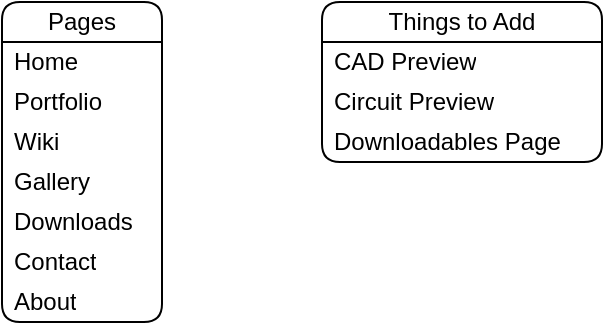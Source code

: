 <mxfile version="26.0.9" pages="6">
  <diagram id="dgK_5vEDbPs4OX9qzVyc" name="&gt; Pages &lt;">
    <mxGraphModel dx="831" dy="676" grid="1" gridSize="10" guides="1" tooltips="1" connect="1" arrows="1" fold="1" page="1" pageScale="1" pageWidth="1800" pageHeight="1200" math="0" shadow="0">
      <root>
        <mxCell id="0" />
        <mxCell id="1" parent="0" />
        <mxCell id="vmb4UwmFh3yjuGeOPyxU-3" value="Pages" style="swimlane;fontStyle=0;childLayout=stackLayout;horizontal=1;startSize=20;horizontalStack=0;resizeParent=1;resizeParentMax=0;resizeLast=0;collapsible=0;marginBottom=0;whiteSpace=wrap;html=1;rounded=1;container=1;" parent="1" vertex="1">
          <mxGeometry x="240" y="280" width="80" height="160" as="geometry" />
        </mxCell>
        <mxCell id="OU9mBK35dZa4UuG_ZTMU-1" value="Home" style="text;strokeColor=none;fillColor=none;align=left;verticalAlign=middle;spacingLeft=4;spacingRight=4;overflow=hidden;points=[[0,0.5],[1,0.5]];portConstraint=eastwest;rotatable=0;whiteSpace=wrap;html=1;" parent="vmb4UwmFh3yjuGeOPyxU-3" vertex="1">
          <mxGeometry y="20" width="80" height="20" as="geometry" />
        </mxCell>
        <mxCell id="vmb4UwmFh3yjuGeOPyxU-4" value="Portfolio" style="text;strokeColor=none;fillColor=none;align=left;verticalAlign=middle;spacingLeft=4;spacingRight=4;overflow=hidden;points=[[0,0.5],[1,0.5]];portConstraint=eastwest;rotatable=0;whiteSpace=wrap;html=1;" parent="vmb4UwmFh3yjuGeOPyxU-3" vertex="1">
          <mxGeometry y="40" width="80" height="20" as="geometry" />
        </mxCell>
        <mxCell id="pxHW0YtN4kXCa3NAGbc2-3" value="Wiki" style="text;strokeColor=none;fillColor=none;align=left;verticalAlign=middle;spacingLeft=4;spacingRight=4;overflow=hidden;points=[[0,0.5],[1,0.5]];portConstraint=eastwest;rotatable=0;whiteSpace=wrap;html=1;" parent="vmb4UwmFh3yjuGeOPyxU-3" vertex="1">
          <mxGeometry y="60" width="80" height="20" as="geometry" />
        </mxCell>
        <mxCell id="pxHW0YtN4kXCa3NAGbc2-2" value="Gallery" style="text;strokeColor=none;fillColor=none;align=left;verticalAlign=middle;spacingLeft=4;spacingRight=4;overflow=hidden;points=[[0,0.5],[1,0.5]];portConstraint=eastwest;rotatable=0;whiteSpace=wrap;html=1;" parent="vmb4UwmFh3yjuGeOPyxU-3" vertex="1">
          <mxGeometry y="80" width="80" height="20" as="geometry" />
        </mxCell>
        <mxCell id="pxHW0YtN4kXCa3NAGbc2-4" value="Downloads" style="text;strokeColor=none;fillColor=none;align=left;verticalAlign=middle;spacingLeft=4;spacingRight=4;overflow=hidden;points=[[0,0.5],[1,0.5]];portConstraint=eastwest;rotatable=0;whiteSpace=wrap;html=1;" parent="vmb4UwmFh3yjuGeOPyxU-3" vertex="1">
          <mxGeometry y="100" width="80" height="20" as="geometry" />
        </mxCell>
        <mxCell id="vmb4UwmFh3yjuGeOPyxU-5" value="Contact" style="text;strokeColor=none;fillColor=none;align=left;verticalAlign=middle;spacingLeft=4;spacingRight=4;overflow=hidden;points=[[0,0.5],[1,0.5]];portConstraint=eastwest;rotatable=0;whiteSpace=wrap;html=1;" parent="vmb4UwmFh3yjuGeOPyxU-3" vertex="1">
          <mxGeometry y="120" width="80" height="20" as="geometry" />
        </mxCell>
        <mxCell id="vmb4UwmFh3yjuGeOPyxU-6" value="About" style="text;strokeColor=none;fillColor=none;align=left;verticalAlign=middle;spacingLeft=4;spacingRight=4;overflow=hidden;points=[[0,0.5],[1,0.5]];portConstraint=eastwest;rotatable=0;whiteSpace=wrap;html=1;" parent="vmb4UwmFh3yjuGeOPyxU-3" vertex="1">
          <mxGeometry y="140" width="80" height="20" as="geometry" />
        </mxCell>
        <mxCell id="SS3vhpdPqe02LrfJhBd--10" value="Things to Add" style="swimlane;fontStyle=0;childLayout=stackLayout;horizontal=1;startSize=20;horizontalStack=0;resizeParent=1;resizeParentMax=0;resizeLast=0;collapsible=0;marginBottom=0;whiteSpace=wrap;html=1;rounded=1;container=1;" vertex="1" parent="1">
          <mxGeometry x="400" y="280" width="140" height="80" as="geometry" />
        </mxCell>
        <mxCell id="SS3vhpdPqe02LrfJhBd--11" value="CAD Preview" style="text;strokeColor=none;fillColor=none;align=left;verticalAlign=middle;spacingLeft=4;spacingRight=4;overflow=hidden;points=[[0,0.5],[1,0.5]];portConstraint=eastwest;rotatable=0;whiteSpace=wrap;html=1;" vertex="1" parent="SS3vhpdPqe02LrfJhBd--10">
          <mxGeometry y="20" width="140" height="20" as="geometry" />
        </mxCell>
        <mxCell id="SS3vhpdPqe02LrfJhBd--12" value="Circuit Preview" style="text;strokeColor=none;fillColor=none;align=left;verticalAlign=middle;spacingLeft=4;spacingRight=4;overflow=hidden;points=[[0,0.5],[1,0.5]];portConstraint=eastwest;rotatable=0;whiteSpace=wrap;html=1;" vertex="1" parent="SS3vhpdPqe02LrfJhBd--10">
          <mxGeometry y="40" width="140" height="20" as="geometry" />
        </mxCell>
        <mxCell id="SS3vhpdPqe02LrfJhBd--23" value="Downloadables Page" style="text;strokeColor=none;fillColor=none;align=left;verticalAlign=middle;spacingLeft=4;spacingRight=4;overflow=hidden;points=[[0,0.5],[1,0.5]];portConstraint=eastwest;rotatable=0;whiteSpace=wrap;html=1;" vertex="1" parent="SS3vhpdPqe02LrfJhBd--10">
          <mxGeometry y="60" width="140" height="20" as="geometry" />
        </mxCell>
      </root>
    </mxGraphModel>
  </diagram>
  <diagram name="Main Page" id="LhH8nVmcEDxqYok9n6zv">
    <mxGraphModel dx="1983" dy="1409" grid="1" gridSize="10" guides="1" tooltips="1" connect="1" arrows="1" fold="1" page="1" pageScale="1" pageWidth="1800" pageHeight="1200" background="none" math="0" shadow="0">
      <root>
        <mxCell id="0" />
        <mxCell id="1" parent="0" />
        <mxCell id="0wJWg9Ma2UY9edvquxyn-1" value="Project Image" style="rounded=0;whiteSpace=wrap;html=1;" vertex="1" parent="1">
          <mxGeometry x="40" y="120" width="1400" height="1040" as="geometry" />
        </mxCell>
        <mxCell id="0wJWg9Ma2UY9edvquxyn-7" value="Logo" style="rounded=0;whiteSpace=wrap;html=1;" vertex="1" parent="1">
          <mxGeometry x="10" y="10" width="60" height="60" as="geometry" />
        </mxCell>
        <mxCell id="0wJWg9Ma2UY9edvquxyn-8" value="Menu" style="rounded=0;whiteSpace=wrap;html=1;" vertex="1" parent="1">
          <mxGeometry x="1080" y="20" width="700" height="40" as="geometry" />
        </mxCell>
        <mxCell id="0wJWg9Ma2UY9edvquxyn-9" value="Description about project" style="rounded=0;whiteSpace=wrap;html=1;" vertex="1" parent="1">
          <mxGeometry x="1280" y="240" width="480" height="280" as="geometry" />
        </mxCell>
      </root>
    </mxGraphModel>
  </diagram>
  <diagram id="AC9d3K8S88BAZ_J9UkH2" name="Downloads">
    <mxGraphModel dx="2078" dy="1691" grid="1" gridSize="10" guides="1" tooltips="1" connect="1" arrows="1" fold="1" page="1" pageScale="1" pageWidth="1800" pageHeight="1200" math="0" shadow="0">
      <root>
        <mxCell id="0" />
        <mxCell id="1" parent="0" />
        <mxCell id="RErDl7_cjTy_Wwh3An0_-1" value="Search Box" style="rounded=0;whiteSpace=wrap;html=1;" vertex="1" parent="1">
          <mxGeometry x="20" y="120" width="200" height="40" as="geometry" />
        </mxCell>
        <mxCell id="zCoH5Tyc84-G0yyhQr5g-1" value="Logo" style="rounded=0;whiteSpace=wrap;html=1;" vertex="1" parent="1">
          <mxGeometry x="10" y="10" width="60" height="60" as="geometry" />
        </mxCell>
        <mxCell id="zCoH5Tyc84-G0yyhQr5g-2" value="Menu" style="rounded=0;whiteSpace=wrap;html=1;" vertex="1" parent="1">
          <mxGeometry x="1080" y="20" width="700" height="40" as="geometry" />
        </mxCell>
        <mxCell id="zCoH5Tyc84-G0yyhQr5g-3" value="Filters / Tags" style="rounded=0;whiteSpace=wrap;html=1;" vertex="1" parent="1">
          <mxGeometry x="20" y="160" width="200" height="60" as="geometry" />
        </mxCell>
        <mxCell id="zCoH5Tyc84-G0yyhQr5g-5" value="" style="rounded=1;whiteSpace=wrap;html=1;fontFamily=Helvetica;fontSize=11;fontColor=default;labelBackgroundColor=default;absoluteArcSize=1;container=1;dropTarget=1;collapsible=0;recursiveResize=0;" vertex="1" parent="1">
          <mxGeometry x="240" y="80" width="200" height="200" as="geometry" />
        </mxCell>
        <mxCell id="zCoH5Tyc84-G0yyhQr5g-7" value="Title" style="text;html=1;align=left;verticalAlign=middle;whiteSpace=wrap;rounded=0;" vertex="1" parent="zCoH5Tyc84-G0yyhQr5g-5">
          <mxGeometry x="10" y="150" width="70" height="20" as="geometry" />
        </mxCell>
        <mxCell id="zCoH5Tyc84-G0yyhQr5g-8" value="Preview / Thumbnail" style="rounded=1;whiteSpace=wrap;html=1;absoluteArcSize=1;" vertex="1" parent="zCoH5Tyc84-G0yyhQr5g-5">
          <mxGeometry x="10" y="10" width="180" height="130" as="geometry" />
        </mxCell>
        <mxCell id="zCoH5Tyc84-G0yyhQr5g-9" value="Sub Title" style="text;html=1;align=left;verticalAlign=middle;whiteSpace=wrap;rounded=0;" vertex="1" parent="zCoH5Tyc84-G0yyhQr5g-5">
          <mxGeometry x="10" y="170" width="90" height="20" as="geometry" />
        </mxCell>
        <mxCell id="zCoH5Tyc84-G0yyhQr5g-10" value="Downloads Count" style="text;html=1;align=right;verticalAlign=middle;whiteSpace=wrap;rounded=0;" vertex="1" parent="zCoH5Tyc84-G0yyhQr5g-5">
          <mxGeometry x="90" y="150" width="100" height="20" as="geometry" />
        </mxCell>
        <mxCell id="zCoH5Tyc84-G0yyhQr5g-11" value="Upload Date" style="text;html=1;align=right;verticalAlign=middle;whiteSpace=wrap;rounded=0;" vertex="1" parent="zCoH5Tyc84-G0yyhQr5g-5">
          <mxGeometry x="90" y="170" width="100" height="20" as="geometry" />
        </mxCell>
        <mxCell id="zCoH5Tyc84-G0yyhQr5g-6" value="Settings" style="rounded=0;whiteSpace=wrap;html=1;" vertex="1" parent="1">
          <mxGeometry x="20" y="1080" width="200" height="40" as="geometry" />
        </mxCell>
        <mxCell id="zCoH5Tyc84-G0yyhQr5g-12" value="" style="rounded=1;whiteSpace=wrap;html=1;fontFamily=Helvetica;fontSize=11;fontColor=default;labelBackgroundColor=default;absoluteArcSize=1;container=1;dropTarget=1;collapsible=0;recursiveResize=0;" vertex="1" parent="1">
          <mxGeometry x="460" y="80" width="200" height="200" as="geometry" />
        </mxCell>
        <mxCell id="zCoH5Tyc84-G0yyhQr5g-13" value="Title" style="text;html=1;align=left;verticalAlign=middle;whiteSpace=wrap;rounded=0;" vertex="1" parent="zCoH5Tyc84-G0yyhQr5g-12">
          <mxGeometry x="10" y="150" width="70" height="20" as="geometry" />
        </mxCell>
        <mxCell id="zCoH5Tyc84-G0yyhQr5g-14" value="Preview / Thumbnail" style="rounded=1;whiteSpace=wrap;html=1;absoluteArcSize=1;" vertex="1" parent="zCoH5Tyc84-G0yyhQr5g-12">
          <mxGeometry x="10" y="10" width="180" height="130" as="geometry" />
        </mxCell>
        <mxCell id="zCoH5Tyc84-G0yyhQr5g-15" value="Sub Title" style="text;html=1;align=left;verticalAlign=middle;whiteSpace=wrap;rounded=0;" vertex="1" parent="zCoH5Tyc84-G0yyhQr5g-12">
          <mxGeometry x="10" y="170" width="90" height="20" as="geometry" />
        </mxCell>
        <mxCell id="zCoH5Tyc84-G0yyhQr5g-16" value="Downloads Count" style="text;html=1;align=right;verticalAlign=middle;whiteSpace=wrap;rounded=0;" vertex="1" parent="zCoH5Tyc84-G0yyhQr5g-12">
          <mxGeometry x="90" y="150" width="100" height="20" as="geometry" />
        </mxCell>
        <mxCell id="zCoH5Tyc84-G0yyhQr5g-17" value="Upload Date" style="text;html=1;align=right;verticalAlign=middle;whiteSpace=wrap;rounded=0;" vertex="1" parent="zCoH5Tyc84-G0yyhQr5g-12">
          <mxGeometry x="90" y="170" width="100" height="20" as="geometry" />
        </mxCell>
        <mxCell id="zCoH5Tyc84-G0yyhQr5g-18" value="" style="rounded=1;whiteSpace=wrap;html=1;fontFamily=Helvetica;fontSize=11;fontColor=default;labelBackgroundColor=default;absoluteArcSize=1;container=1;dropTarget=1;collapsible=0;recursiveResize=0;" vertex="1" parent="1">
          <mxGeometry x="680" y="80" width="200" height="200" as="geometry" />
        </mxCell>
        <mxCell id="zCoH5Tyc84-G0yyhQr5g-19" value="Title" style="text;html=1;align=left;verticalAlign=middle;whiteSpace=wrap;rounded=0;" vertex="1" parent="zCoH5Tyc84-G0yyhQr5g-18">
          <mxGeometry x="10" y="150" width="70" height="20" as="geometry" />
        </mxCell>
        <mxCell id="zCoH5Tyc84-G0yyhQr5g-20" value="Preview / Thumbnail" style="rounded=1;whiteSpace=wrap;html=1;absoluteArcSize=1;" vertex="1" parent="zCoH5Tyc84-G0yyhQr5g-18">
          <mxGeometry x="10" y="10" width="180" height="130" as="geometry" />
        </mxCell>
        <mxCell id="zCoH5Tyc84-G0yyhQr5g-21" value="Sub Title" style="text;html=1;align=left;verticalAlign=middle;whiteSpace=wrap;rounded=0;" vertex="1" parent="zCoH5Tyc84-G0yyhQr5g-18">
          <mxGeometry x="10" y="170" width="90" height="20" as="geometry" />
        </mxCell>
        <mxCell id="zCoH5Tyc84-G0yyhQr5g-22" value="Downloads Count" style="text;html=1;align=right;verticalAlign=middle;whiteSpace=wrap;rounded=0;" vertex="1" parent="zCoH5Tyc84-G0yyhQr5g-18">
          <mxGeometry x="90" y="150" width="100" height="20" as="geometry" />
        </mxCell>
        <mxCell id="zCoH5Tyc84-G0yyhQr5g-23" value="Upload Date" style="text;html=1;align=right;verticalAlign=middle;whiteSpace=wrap;rounded=0;" vertex="1" parent="zCoH5Tyc84-G0yyhQr5g-18">
          <mxGeometry x="90" y="170" width="100" height="20" as="geometry" />
        </mxCell>
        <mxCell id="zCoH5Tyc84-G0yyhQr5g-24" value="" style="rounded=1;whiteSpace=wrap;html=1;fontFamily=Helvetica;fontSize=11;fontColor=default;labelBackgroundColor=default;absoluteArcSize=1;container=1;dropTarget=1;collapsible=0;recursiveResize=0;" vertex="1" parent="1">
          <mxGeometry x="900" y="80" width="200" height="200" as="geometry" />
        </mxCell>
        <mxCell id="zCoH5Tyc84-G0yyhQr5g-25" value="Title" style="text;html=1;align=left;verticalAlign=middle;whiteSpace=wrap;rounded=0;" vertex="1" parent="zCoH5Tyc84-G0yyhQr5g-24">
          <mxGeometry x="10" y="150" width="70" height="20" as="geometry" />
        </mxCell>
        <mxCell id="zCoH5Tyc84-G0yyhQr5g-26" value="Preview / Thumbnail" style="rounded=1;whiteSpace=wrap;html=1;absoluteArcSize=1;" vertex="1" parent="zCoH5Tyc84-G0yyhQr5g-24">
          <mxGeometry x="10" y="10" width="180" height="130" as="geometry" />
        </mxCell>
        <mxCell id="zCoH5Tyc84-G0yyhQr5g-27" value="Sub Title" style="text;html=1;align=left;verticalAlign=middle;whiteSpace=wrap;rounded=0;" vertex="1" parent="zCoH5Tyc84-G0yyhQr5g-24">
          <mxGeometry x="10" y="170" width="90" height="20" as="geometry" />
        </mxCell>
        <mxCell id="zCoH5Tyc84-G0yyhQr5g-28" value="Downloads Count" style="text;html=1;align=right;verticalAlign=middle;whiteSpace=wrap;rounded=0;" vertex="1" parent="zCoH5Tyc84-G0yyhQr5g-24">
          <mxGeometry x="90" y="150" width="100" height="20" as="geometry" />
        </mxCell>
        <mxCell id="zCoH5Tyc84-G0yyhQr5g-29" value="Upload Date" style="text;html=1;align=right;verticalAlign=middle;whiteSpace=wrap;rounded=0;" vertex="1" parent="zCoH5Tyc84-G0yyhQr5g-24">
          <mxGeometry x="90" y="170" width="100" height="20" as="geometry" />
        </mxCell>
        <mxCell id="zCoH5Tyc84-G0yyhQr5g-30" value="" style="rounded=1;whiteSpace=wrap;html=1;fontFamily=Helvetica;fontSize=11;fontColor=default;labelBackgroundColor=default;absoluteArcSize=1;container=1;dropTarget=1;collapsible=0;recursiveResize=0;" vertex="1" parent="1">
          <mxGeometry x="1120" y="80" width="200" height="200" as="geometry" />
        </mxCell>
        <mxCell id="zCoH5Tyc84-G0yyhQr5g-31" value="Title" style="text;html=1;align=left;verticalAlign=middle;whiteSpace=wrap;rounded=0;" vertex="1" parent="zCoH5Tyc84-G0yyhQr5g-30">
          <mxGeometry x="10" y="150" width="70" height="20" as="geometry" />
        </mxCell>
        <mxCell id="zCoH5Tyc84-G0yyhQr5g-32" value="Preview / Thumbnail" style="rounded=1;whiteSpace=wrap;html=1;absoluteArcSize=1;" vertex="1" parent="zCoH5Tyc84-G0yyhQr5g-30">
          <mxGeometry x="10" y="10" width="180" height="130" as="geometry" />
        </mxCell>
        <mxCell id="zCoH5Tyc84-G0yyhQr5g-33" value="Sub Title" style="text;html=1;align=left;verticalAlign=middle;whiteSpace=wrap;rounded=0;" vertex="1" parent="zCoH5Tyc84-G0yyhQr5g-30">
          <mxGeometry x="10" y="170" width="90" height="20" as="geometry" />
        </mxCell>
        <mxCell id="zCoH5Tyc84-G0yyhQr5g-34" value="Downloads Count" style="text;html=1;align=right;verticalAlign=middle;whiteSpace=wrap;rounded=0;" vertex="1" parent="zCoH5Tyc84-G0yyhQr5g-30">
          <mxGeometry x="90" y="150" width="100" height="20" as="geometry" />
        </mxCell>
        <mxCell id="zCoH5Tyc84-G0yyhQr5g-35" value="Upload Date" style="text;html=1;align=right;verticalAlign=middle;whiteSpace=wrap;rounded=0;" vertex="1" parent="zCoH5Tyc84-G0yyhQr5g-30">
          <mxGeometry x="90" y="170" width="100" height="20" as="geometry" />
        </mxCell>
        <mxCell id="zCoH5Tyc84-G0yyhQr5g-36" value="" style="rounded=1;whiteSpace=wrap;html=1;fontFamily=Helvetica;fontSize=11;fontColor=default;labelBackgroundColor=default;absoluteArcSize=1;container=1;dropTarget=1;collapsible=0;recursiveResize=0;" vertex="1" parent="1">
          <mxGeometry x="1340" y="80" width="200" height="200" as="geometry" />
        </mxCell>
        <mxCell id="zCoH5Tyc84-G0yyhQr5g-37" value="Title" style="text;html=1;align=left;verticalAlign=middle;whiteSpace=wrap;rounded=0;" vertex="1" parent="zCoH5Tyc84-G0yyhQr5g-36">
          <mxGeometry x="10" y="150" width="70" height="20" as="geometry" />
        </mxCell>
        <mxCell id="zCoH5Tyc84-G0yyhQr5g-38" value="Preview / Thumbnail" style="rounded=1;whiteSpace=wrap;html=1;absoluteArcSize=1;" vertex="1" parent="zCoH5Tyc84-G0yyhQr5g-36">
          <mxGeometry x="10" y="10" width="180" height="130" as="geometry" />
        </mxCell>
        <mxCell id="zCoH5Tyc84-G0yyhQr5g-39" value="Sub Title" style="text;html=1;align=left;verticalAlign=middle;whiteSpace=wrap;rounded=0;" vertex="1" parent="zCoH5Tyc84-G0yyhQr5g-36">
          <mxGeometry x="10" y="170" width="90" height="20" as="geometry" />
        </mxCell>
        <mxCell id="zCoH5Tyc84-G0yyhQr5g-40" value="Downloads Count" style="text;html=1;align=right;verticalAlign=middle;whiteSpace=wrap;rounded=0;" vertex="1" parent="zCoH5Tyc84-G0yyhQr5g-36">
          <mxGeometry x="90" y="150" width="100" height="20" as="geometry" />
        </mxCell>
        <mxCell id="zCoH5Tyc84-G0yyhQr5g-41" value="Upload Date" style="text;html=1;align=right;verticalAlign=middle;whiteSpace=wrap;rounded=0;" vertex="1" parent="zCoH5Tyc84-G0yyhQr5g-36">
          <mxGeometry x="90" y="170" width="100" height="20" as="geometry" />
        </mxCell>
        <mxCell id="zCoH5Tyc84-G0yyhQr5g-42" value="" style="rounded=1;whiteSpace=wrap;html=1;fontFamily=Helvetica;fontSize=11;fontColor=default;labelBackgroundColor=default;absoluteArcSize=1;container=1;dropTarget=1;collapsible=0;recursiveResize=0;" vertex="1" parent="1">
          <mxGeometry x="240" y="300" width="200" height="200" as="geometry" />
        </mxCell>
        <mxCell id="zCoH5Tyc84-G0yyhQr5g-43" value="Title" style="text;html=1;align=left;verticalAlign=middle;whiteSpace=wrap;rounded=0;" vertex="1" parent="zCoH5Tyc84-G0yyhQr5g-42">
          <mxGeometry x="10" y="150" width="70" height="20" as="geometry" />
        </mxCell>
        <mxCell id="zCoH5Tyc84-G0yyhQr5g-44" value="Preview / Thumbnail" style="rounded=1;whiteSpace=wrap;html=1;absoluteArcSize=1;" vertex="1" parent="zCoH5Tyc84-G0yyhQr5g-42">
          <mxGeometry x="10" y="10" width="180" height="130" as="geometry" />
        </mxCell>
        <mxCell id="zCoH5Tyc84-G0yyhQr5g-45" value="Sub Title" style="text;html=1;align=left;verticalAlign=middle;whiteSpace=wrap;rounded=0;" vertex="1" parent="zCoH5Tyc84-G0yyhQr5g-42">
          <mxGeometry x="10" y="170" width="90" height="20" as="geometry" />
        </mxCell>
        <mxCell id="zCoH5Tyc84-G0yyhQr5g-46" value="Downloads Count" style="text;html=1;align=right;verticalAlign=middle;whiteSpace=wrap;rounded=0;" vertex="1" parent="zCoH5Tyc84-G0yyhQr5g-42">
          <mxGeometry x="90" y="150" width="100" height="20" as="geometry" />
        </mxCell>
        <mxCell id="zCoH5Tyc84-G0yyhQr5g-47" value="Upload Date" style="text;html=1;align=right;verticalAlign=middle;whiteSpace=wrap;rounded=0;" vertex="1" parent="zCoH5Tyc84-G0yyhQr5g-42">
          <mxGeometry x="90" y="170" width="100" height="20" as="geometry" />
        </mxCell>
        <mxCell id="zCoH5Tyc84-G0yyhQr5g-48" value="" style="rounded=1;whiteSpace=wrap;html=1;fontFamily=Helvetica;fontSize=11;fontColor=default;labelBackgroundColor=default;absoluteArcSize=1;container=1;dropTarget=1;collapsible=0;recursiveResize=0;" vertex="1" parent="1">
          <mxGeometry x="460" y="300" width="200" height="200" as="geometry" />
        </mxCell>
        <mxCell id="zCoH5Tyc84-G0yyhQr5g-49" value="Title" style="text;html=1;align=left;verticalAlign=middle;whiteSpace=wrap;rounded=0;" vertex="1" parent="zCoH5Tyc84-G0yyhQr5g-48">
          <mxGeometry x="10" y="150" width="70" height="20" as="geometry" />
        </mxCell>
        <mxCell id="zCoH5Tyc84-G0yyhQr5g-50" value="Preview / Thumbnail" style="rounded=1;whiteSpace=wrap;html=1;absoluteArcSize=1;" vertex="1" parent="zCoH5Tyc84-G0yyhQr5g-48">
          <mxGeometry x="10" y="10" width="180" height="130" as="geometry" />
        </mxCell>
        <mxCell id="zCoH5Tyc84-G0yyhQr5g-51" value="Sub Title" style="text;html=1;align=left;verticalAlign=middle;whiteSpace=wrap;rounded=0;" vertex="1" parent="zCoH5Tyc84-G0yyhQr5g-48">
          <mxGeometry x="10" y="170" width="90" height="20" as="geometry" />
        </mxCell>
        <mxCell id="zCoH5Tyc84-G0yyhQr5g-52" value="Downloads Count" style="text;html=1;align=right;verticalAlign=middle;whiteSpace=wrap;rounded=0;" vertex="1" parent="zCoH5Tyc84-G0yyhQr5g-48">
          <mxGeometry x="90" y="150" width="100" height="20" as="geometry" />
        </mxCell>
        <mxCell id="zCoH5Tyc84-G0yyhQr5g-53" value="Upload Date" style="text;html=1;align=right;verticalAlign=middle;whiteSpace=wrap;rounded=0;" vertex="1" parent="zCoH5Tyc84-G0yyhQr5g-48">
          <mxGeometry x="90" y="170" width="100" height="20" as="geometry" />
        </mxCell>
        <mxCell id="zCoH5Tyc84-G0yyhQr5g-54" value="" style="rounded=1;whiteSpace=wrap;html=1;fontFamily=Helvetica;fontSize=11;fontColor=default;labelBackgroundColor=default;absoluteArcSize=1;container=1;dropTarget=1;collapsible=0;recursiveResize=0;" vertex="1" parent="1">
          <mxGeometry x="680" y="300" width="200" height="200" as="geometry" />
        </mxCell>
        <mxCell id="zCoH5Tyc84-G0yyhQr5g-55" value="Title" style="text;html=1;align=left;verticalAlign=middle;whiteSpace=wrap;rounded=0;" vertex="1" parent="zCoH5Tyc84-G0yyhQr5g-54">
          <mxGeometry x="10" y="150" width="70" height="20" as="geometry" />
        </mxCell>
        <mxCell id="zCoH5Tyc84-G0yyhQr5g-56" value="Preview / Thumbnail" style="rounded=1;whiteSpace=wrap;html=1;absoluteArcSize=1;" vertex="1" parent="zCoH5Tyc84-G0yyhQr5g-54">
          <mxGeometry x="10" y="10" width="180" height="130" as="geometry" />
        </mxCell>
        <mxCell id="zCoH5Tyc84-G0yyhQr5g-57" value="Sub Title" style="text;html=1;align=left;verticalAlign=middle;whiteSpace=wrap;rounded=0;" vertex="1" parent="zCoH5Tyc84-G0yyhQr5g-54">
          <mxGeometry x="10" y="170" width="90" height="20" as="geometry" />
        </mxCell>
        <mxCell id="zCoH5Tyc84-G0yyhQr5g-58" value="Downloads Count" style="text;html=1;align=right;verticalAlign=middle;whiteSpace=wrap;rounded=0;" vertex="1" parent="zCoH5Tyc84-G0yyhQr5g-54">
          <mxGeometry x="90" y="150" width="100" height="20" as="geometry" />
        </mxCell>
        <mxCell id="zCoH5Tyc84-G0yyhQr5g-59" value="Upload Date" style="text;html=1;align=right;verticalAlign=middle;whiteSpace=wrap;rounded=0;" vertex="1" parent="zCoH5Tyc84-G0yyhQr5g-54">
          <mxGeometry x="90" y="170" width="100" height="20" as="geometry" />
        </mxCell>
        <mxCell id="zCoH5Tyc84-G0yyhQr5g-60" value="" style="rounded=1;whiteSpace=wrap;html=1;fontFamily=Helvetica;fontSize=11;fontColor=default;labelBackgroundColor=default;absoluteArcSize=1;container=1;dropTarget=1;collapsible=0;recursiveResize=0;" vertex="1" parent="1">
          <mxGeometry x="900" y="300" width="200" height="200" as="geometry" />
        </mxCell>
        <mxCell id="zCoH5Tyc84-G0yyhQr5g-61" value="Title" style="text;html=1;align=left;verticalAlign=middle;whiteSpace=wrap;rounded=0;" vertex="1" parent="zCoH5Tyc84-G0yyhQr5g-60">
          <mxGeometry x="10" y="150" width="70" height="20" as="geometry" />
        </mxCell>
        <mxCell id="zCoH5Tyc84-G0yyhQr5g-62" value="Preview / Thumbnail" style="rounded=1;whiteSpace=wrap;html=1;absoluteArcSize=1;" vertex="1" parent="zCoH5Tyc84-G0yyhQr5g-60">
          <mxGeometry x="10" y="10" width="180" height="130" as="geometry" />
        </mxCell>
        <mxCell id="zCoH5Tyc84-G0yyhQr5g-63" value="Sub Title" style="text;html=1;align=left;verticalAlign=middle;whiteSpace=wrap;rounded=0;" vertex="1" parent="zCoH5Tyc84-G0yyhQr5g-60">
          <mxGeometry x="10" y="170" width="90" height="20" as="geometry" />
        </mxCell>
        <mxCell id="zCoH5Tyc84-G0yyhQr5g-64" value="Downloads Count" style="text;html=1;align=right;verticalAlign=middle;whiteSpace=wrap;rounded=0;" vertex="1" parent="zCoH5Tyc84-G0yyhQr5g-60">
          <mxGeometry x="90" y="150" width="100" height="20" as="geometry" />
        </mxCell>
        <mxCell id="zCoH5Tyc84-G0yyhQr5g-65" value="Upload Date" style="text;html=1;align=right;verticalAlign=middle;whiteSpace=wrap;rounded=0;" vertex="1" parent="zCoH5Tyc84-G0yyhQr5g-60">
          <mxGeometry x="90" y="170" width="100" height="20" as="geometry" />
        </mxCell>
        <mxCell id="zCoH5Tyc84-G0yyhQr5g-66" value="" style="rounded=1;whiteSpace=wrap;html=1;fontFamily=Helvetica;fontSize=11;fontColor=default;labelBackgroundColor=default;absoluteArcSize=1;container=1;dropTarget=1;collapsible=0;recursiveResize=0;" vertex="1" parent="1">
          <mxGeometry x="1120" y="300" width="200" height="200" as="geometry" />
        </mxCell>
        <mxCell id="zCoH5Tyc84-G0yyhQr5g-67" value="Title" style="text;html=1;align=left;verticalAlign=middle;whiteSpace=wrap;rounded=0;" vertex="1" parent="zCoH5Tyc84-G0yyhQr5g-66">
          <mxGeometry x="10" y="150" width="70" height="20" as="geometry" />
        </mxCell>
        <mxCell id="zCoH5Tyc84-G0yyhQr5g-68" value="Preview / Thumbnail" style="rounded=1;whiteSpace=wrap;html=1;absoluteArcSize=1;" vertex="1" parent="zCoH5Tyc84-G0yyhQr5g-66">
          <mxGeometry x="10" y="10" width="180" height="130" as="geometry" />
        </mxCell>
        <mxCell id="zCoH5Tyc84-G0yyhQr5g-69" value="Sub Title" style="text;html=1;align=left;verticalAlign=middle;whiteSpace=wrap;rounded=0;" vertex="1" parent="zCoH5Tyc84-G0yyhQr5g-66">
          <mxGeometry x="10" y="170" width="90" height="20" as="geometry" />
        </mxCell>
        <mxCell id="zCoH5Tyc84-G0yyhQr5g-70" value="Downloads Count" style="text;html=1;align=right;verticalAlign=middle;whiteSpace=wrap;rounded=0;" vertex="1" parent="zCoH5Tyc84-G0yyhQr5g-66">
          <mxGeometry x="90" y="150" width="100" height="20" as="geometry" />
        </mxCell>
        <mxCell id="zCoH5Tyc84-G0yyhQr5g-71" value="Upload Date" style="text;html=1;align=right;verticalAlign=middle;whiteSpace=wrap;rounded=0;" vertex="1" parent="zCoH5Tyc84-G0yyhQr5g-66">
          <mxGeometry x="90" y="170" width="100" height="20" as="geometry" />
        </mxCell>
        <mxCell id="zCoH5Tyc84-G0yyhQr5g-72" value="" style="rounded=1;whiteSpace=wrap;html=1;fontFamily=Helvetica;fontSize=11;fontColor=default;labelBackgroundColor=default;absoluteArcSize=1;container=1;dropTarget=1;collapsible=0;recursiveResize=0;" vertex="1" parent="1">
          <mxGeometry x="1340" y="300" width="200" height="200" as="geometry" />
        </mxCell>
        <mxCell id="zCoH5Tyc84-G0yyhQr5g-73" value="Title" style="text;html=1;align=left;verticalAlign=middle;whiteSpace=wrap;rounded=0;" vertex="1" parent="zCoH5Tyc84-G0yyhQr5g-72">
          <mxGeometry x="10" y="150" width="70" height="20" as="geometry" />
        </mxCell>
        <mxCell id="zCoH5Tyc84-G0yyhQr5g-74" value="Preview / Thumbnail" style="rounded=1;whiteSpace=wrap;html=1;absoluteArcSize=1;" vertex="1" parent="zCoH5Tyc84-G0yyhQr5g-72">
          <mxGeometry x="10" y="10" width="180" height="130" as="geometry" />
        </mxCell>
        <mxCell id="zCoH5Tyc84-G0yyhQr5g-75" value="Sub Title" style="text;html=1;align=left;verticalAlign=middle;whiteSpace=wrap;rounded=0;" vertex="1" parent="zCoH5Tyc84-G0yyhQr5g-72">
          <mxGeometry x="10" y="170" width="90" height="20" as="geometry" />
        </mxCell>
        <mxCell id="zCoH5Tyc84-G0yyhQr5g-76" value="Downloads Count" style="text;html=1;align=right;verticalAlign=middle;whiteSpace=wrap;rounded=0;" vertex="1" parent="zCoH5Tyc84-G0yyhQr5g-72">
          <mxGeometry x="90" y="150" width="100" height="20" as="geometry" />
        </mxCell>
        <mxCell id="zCoH5Tyc84-G0yyhQr5g-77" value="Upload Date" style="text;html=1;align=right;verticalAlign=middle;whiteSpace=wrap;rounded=0;" vertex="1" parent="zCoH5Tyc84-G0yyhQr5g-72">
          <mxGeometry x="90" y="170" width="100" height="20" as="geometry" />
        </mxCell>
        <mxCell id="zCoH5Tyc84-G0yyhQr5g-78" value="" style="rounded=1;whiteSpace=wrap;html=1;fontFamily=Helvetica;fontSize=11;fontColor=default;labelBackgroundColor=default;absoluteArcSize=1;container=1;dropTarget=1;collapsible=0;recursiveResize=0;" vertex="1" parent="1">
          <mxGeometry x="240" y="520" width="200" height="200" as="geometry" />
        </mxCell>
        <mxCell id="zCoH5Tyc84-G0yyhQr5g-79" value="Title" style="text;html=1;align=left;verticalAlign=middle;whiteSpace=wrap;rounded=0;" vertex="1" parent="zCoH5Tyc84-G0yyhQr5g-78">
          <mxGeometry x="10" y="150" width="70" height="20" as="geometry" />
        </mxCell>
        <mxCell id="zCoH5Tyc84-G0yyhQr5g-80" value="Preview / Thumbnail" style="rounded=1;whiteSpace=wrap;html=1;absoluteArcSize=1;" vertex="1" parent="zCoH5Tyc84-G0yyhQr5g-78">
          <mxGeometry x="10" y="10" width="180" height="130" as="geometry" />
        </mxCell>
        <mxCell id="zCoH5Tyc84-G0yyhQr5g-81" value="Sub Title" style="text;html=1;align=left;verticalAlign=middle;whiteSpace=wrap;rounded=0;" vertex="1" parent="zCoH5Tyc84-G0yyhQr5g-78">
          <mxGeometry x="10" y="170" width="90" height="20" as="geometry" />
        </mxCell>
        <mxCell id="zCoH5Tyc84-G0yyhQr5g-82" value="Downloads Count" style="text;html=1;align=right;verticalAlign=middle;whiteSpace=wrap;rounded=0;" vertex="1" parent="zCoH5Tyc84-G0yyhQr5g-78">
          <mxGeometry x="90" y="150" width="100" height="20" as="geometry" />
        </mxCell>
        <mxCell id="zCoH5Tyc84-G0yyhQr5g-83" value="Upload Date" style="text;html=1;align=right;verticalAlign=middle;whiteSpace=wrap;rounded=0;" vertex="1" parent="zCoH5Tyc84-G0yyhQr5g-78">
          <mxGeometry x="90" y="170" width="100" height="20" as="geometry" />
        </mxCell>
        <mxCell id="zCoH5Tyc84-G0yyhQr5g-84" value="" style="rounded=1;whiteSpace=wrap;html=1;fontFamily=Helvetica;fontSize=11;fontColor=default;labelBackgroundColor=default;absoluteArcSize=1;container=1;dropTarget=1;collapsible=0;recursiveResize=0;" vertex="1" parent="1">
          <mxGeometry x="460" y="520" width="200" height="200" as="geometry" />
        </mxCell>
        <mxCell id="zCoH5Tyc84-G0yyhQr5g-85" value="Title" style="text;html=1;align=left;verticalAlign=middle;whiteSpace=wrap;rounded=0;" vertex="1" parent="zCoH5Tyc84-G0yyhQr5g-84">
          <mxGeometry x="10" y="150" width="70" height="20" as="geometry" />
        </mxCell>
        <mxCell id="zCoH5Tyc84-G0yyhQr5g-86" value="Preview / Thumbnail" style="rounded=1;whiteSpace=wrap;html=1;absoluteArcSize=1;" vertex="1" parent="zCoH5Tyc84-G0yyhQr5g-84">
          <mxGeometry x="10" y="10" width="180" height="130" as="geometry" />
        </mxCell>
        <mxCell id="zCoH5Tyc84-G0yyhQr5g-87" value="Sub Title" style="text;html=1;align=left;verticalAlign=middle;whiteSpace=wrap;rounded=0;" vertex="1" parent="zCoH5Tyc84-G0yyhQr5g-84">
          <mxGeometry x="10" y="170" width="90" height="20" as="geometry" />
        </mxCell>
        <mxCell id="zCoH5Tyc84-G0yyhQr5g-88" value="Downloads Count" style="text;html=1;align=right;verticalAlign=middle;whiteSpace=wrap;rounded=0;" vertex="1" parent="zCoH5Tyc84-G0yyhQr5g-84">
          <mxGeometry x="90" y="150" width="100" height="20" as="geometry" />
        </mxCell>
        <mxCell id="zCoH5Tyc84-G0yyhQr5g-89" value="Upload Date" style="text;html=1;align=right;verticalAlign=middle;whiteSpace=wrap;rounded=0;" vertex="1" parent="zCoH5Tyc84-G0yyhQr5g-84">
          <mxGeometry x="90" y="170" width="100" height="20" as="geometry" />
        </mxCell>
        <mxCell id="zCoH5Tyc84-G0yyhQr5g-90" value="" style="rounded=1;whiteSpace=wrap;html=1;fontFamily=Helvetica;fontSize=11;fontColor=default;labelBackgroundColor=default;absoluteArcSize=1;container=1;dropTarget=1;collapsible=0;recursiveResize=0;" vertex="1" parent="1">
          <mxGeometry x="680" y="520" width="200" height="200" as="geometry" />
        </mxCell>
        <mxCell id="zCoH5Tyc84-G0yyhQr5g-91" value="Title" style="text;html=1;align=left;verticalAlign=middle;whiteSpace=wrap;rounded=0;" vertex="1" parent="zCoH5Tyc84-G0yyhQr5g-90">
          <mxGeometry x="10" y="150" width="70" height="20" as="geometry" />
        </mxCell>
        <mxCell id="zCoH5Tyc84-G0yyhQr5g-92" value="Preview / Thumbnail" style="rounded=1;whiteSpace=wrap;html=1;absoluteArcSize=1;" vertex="1" parent="zCoH5Tyc84-G0yyhQr5g-90">
          <mxGeometry x="10" y="10" width="180" height="130" as="geometry" />
        </mxCell>
        <mxCell id="zCoH5Tyc84-G0yyhQr5g-93" value="Sub Title" style="text;html=1;align=left;verticalAlign=middle;whiteSpace=wrap;rounded=0;" vertex="1" parent="zCoH5Tyc84-G0yyhQr5g-90">
          <mxGeometry x="10" y="170" width="90" height="20" as="geometry" />
        </mxCell>
        <mxCell id="zCoH5Tyc84-G0yyhQr5g-94" value="Downloads Count" style="text;html=1;align=right;verticalAlign=middle;whiteSpace=wrap;rounded=0;" vertex="1" parent="zCoH5Tyc84-G0yyhQr5g-90">
          <mxGeometry x="90" y="150" width="100" height="20" as="geometry" />
        </mxCell>
        <mxCell id="zCoH5Tyc84-G0yyhQr5g-95" value="Upload Date" style="text;html=1;align=right;verticalAlign=middle;whiteSpace=wrap;rounded=0;" vertex="1" parent="zCoH5Tyc84-G0yyhQr5g-90">
          <mxGeometry x="90" y="170" width="100" height="20" as="geometry" />
        </mxCell>
        <mxCell id="zCoH5Tyc84-G0yyhQr5g-96" value="" style="rounded=1;whiteSpace=wrap;html=1;fontFamily=Helvetica;fontSize=11;fontColor=default;labelBackgroundColor=default;absoluteArcSize=1;container=1;dropTarget=1;collapsible=0;recursiveResize=0;" vertex="1" parent="1">
          <mxGeometry x="900" y="520" width="200" height="200" as="geometry" />
        </mxCell>
        <mxCell id="zCoH5Tyc84-G0yyhQr5g-97" value="Title" style="text;html=1;align=left;verticalAlign=middle;whiteSpace=wrap;rounded=0;" vertex="1" parent="zCoH5Tyc84-G0yyhQr5g-96">
          <mxGeometry x="10" y="150" width="70" height="20" as="geometry" />
        </mxCell>
        <mxCell id="zCoH5Tyc84-G0yyhQr5g-98" value="Preview / Thumbnail" style="rounded=1;whiteSpace=wrap;html=1;absoluteArcSize=1;" vertex="1" parent="zCoH5Tyc84-G0yyhQr5g-96">
          <mxGeometry x="10" y="10" width="180" height="130" as="geometry" />
        </mxCell>
        <mxCell id="zCoH5Tyc84-G0yyhQr5g-99" value="Sub Title" style="text;html=1;align=left;verticalAlign=middle;whiteSpace=wrap;rounded=0;" vertex="1" parent="zCoH5Tyc84-G0yyhQr5g-96">
          <mxGeometry x="10" y="170" width="90" height="20" as="geometry" />
        </mxCell>
        <mxCell id="zCoH5Tyc84-G0yyhQr5g-100" value="Downloads Count" style="text;html=1;align=right;verticalAlign=middle;whiteSpace=wrap;rounded=0;" vertex="1" parent="zCoH5Tyc84-G0yyhQr5g-96">
          <mxGeometry x="90" y="150" width="100" height="20" as="geometry" />
        </mxCell>
        <mxCell id="zCoH5Tyc84-G0yyhQr5g-101" value="Upload Date" style="text;html=1;align=right;verticalAlign=middle;whiteSpace=wrap;rounded=0;" vertex="1" parent="zCoH5Tyc84-G0yyhQr5g-96">
          <mxGeometry x="90" y="170" width="100" height="20" as="geometry" />
        </mxCell>
        <mxCell id="zCoH5Tyc84-G0yyhQr5g-102" value="" style="rounded=1;whiteSpace=wrap;html=1;fontFamily=Helvetica;fontSize=11;fontColor=default;labelBackgroundColor=default;absoluteArcSize=1;container=1;dropTarget=1;collapsible=0;recursiveResize=0;" vertex="1" parent="1">
          <mxGeometry x="1120" y="520" width="200" height="200" as="geometry" />
        </mxCell>
        <mxCell id="zCoH5Tyc84-G0yyhQr5g-103" value="Title" style="text;html=1;align=left;verticalAlign=middle;whiteSpace=wrap;rounded=0;" vertex="1" parent="zCoH5Tyc84-G0yyhQr5g-102">
          <mxGeometry x="10" y="150" width="70" height="20" as="geometry" />
        </mxCell>
        <mxCell id="zCoH5Tyc84-G0yyhQr5g-104" value="Preview / Thumbnail" style="rounded=1;whiteSpace=wrap;html=1;absoluteArcSize=1;" vertex="1" parent="zCoH5Tyc84-G0yyhQr5g-102">
          <mxGeometry x="10" y="10" width="180" height="130" as="geometry" />
        </mxCell>
        <mxCell id="zCoH5Tyc84-G0yyhQr5g-105" value="Sub Title" style="text;html=1;align=left;verticalAlign=middle;whiteSpace=wrap;rounded=0;" vertex="1" parent="zCoH5Tyc84-G0yyhQr5g-102">
          <mxGeometry x="10" y="170" width="90" height="20" as="geometry" />
        </mxCell>
        <mxCell id="zCoH5Tyc84-G0yyhQr5g-106" value="Downloads Count" style="text;html=1;align=right;verticalAlign=middle;whiteSpace=wrap;rounded=0;" vertex="1" parent="zCoH5Tyc84-G0yyhQr5g-102">
          <mxGeometry x="90" y="150" width="100" height="20" as="geometry" />
        </mxCell>
        <mxCell id="zCoH5Tyc84-G0yyhQr5g-107" value="Upload Date" style="text;html=1;align=right;verticalAlign=middle;whiteSpace=wrap;rounded=0;" vertex="1" parent="zCoH5Tyc84-G0yyhQr5g-102">
          <mxGeometry x="90" y="170" width="100" height="20" as="geometry" />
        </mxCell>
        <mxCell id="zCoH5Tyc84-G0yyhQr5g-108" value="" style="rounded=1;whiteSpace=wrap;html=1;fontFamily=Helvetica;fontSize=11;fontColor=default;labelBackgroundColor=default;absoluteArcSize=1;container=1;dropTarget=1;collapsible=0;recursiveResize=0;" vertex="1" parent="1">
          <mxGeometry x="1340" y="520" width="200" height="200" as="geometry" />
        </mxCell>
        <mxCell id="zCoH5Tyc84-G0yyhQr5g-109" value="Title" style="text;html=1;align=left;verticalAlign=middle;whiteSpace=wrap;rounded=0;" vertex="1" parent="zCoH5Tyc84-G0yyhQr5g-108">
          <mxGeometry x="10" y="150" width="70" height="20" as="geometry" />
        </mxCell>
        <mxCell id="zCoH5Tyc84-G0yyhQr5g-110" value="Preview / Thumbnail" style="rounded=1;whiteSpace=wrap;html=1;absoluteArcSize=1;" vertex="1" parent="zCoH5Tyc84-G0yyhQr5g-108">
          <mxGeometry x="10" y="10" width="180" height="130" as="geometry" />
        </mxCell>
        <mxCell id="zCoH5Tyc84-G0yyhQr5g-111" value="Sub Title" style="text;html=1;align=left;verticalAlign=middle;whiteSpace=wrap;rounded=0;" vertex="1" parent="zCoH5Tyc84-G0yyhQr5g-108">
          <mxGeometry x="10" y="170" width="90" height="20" as="geometry" />
        </mxCell>
        <mxCell id="zCoH5Tyc84-G0yyhQr5g-112" value="Downloads Count" style="text;html=1;align=right;verticalAlign=middle;whiteSpace=wrap;rounded=0;" vertex="1" parent="zCoH5Tyc84-G0yyhQr5g-108">
          <mxGeometry x="90" y="150" width="100" height="20" as="geometry" />
        </mxCell>
        <mxCell id="zCoH5Tyc84-G0yyhQr5g-113" value="Upload Date" style="text;html=1;align=right;verticalAlign=middle;whiteSpace=wrap;rounded=0;" vertex="1" parent="zCoH5Tyc84-G0yyhQr5g-108">
          <mxGeometry x="90" y="170" width="100" height="20" as="geometry" />
        </mxCell>
        <mxCell id="zCoH5Tyc84-G0yyhQr5g-114" value="" style="rounded=1;whiteSpace=wrap;html=1;fontFamily=Helvetica;fontSize=11;fontColor=default;labelBackgroundColor=default;absoluteArcSize=1;container=1;dropTarget=1;collapsible=0;recursiveResize=0;" vertex="1" parent="1">
          <mxGeometry x="240" y="740" width="200" height="200" as="geometry" />
        </mxCell>
        <mxCell id="zCoH5Tyc84-G0yyhQr5g-115" value="Title" style="text;html=1;align=left;verticalAlign=middle;whiteSpace=wrap;rounded=0;" vertex="1" parent="zCoH5Tyc84-G0yyhQr5g-114">
          <mxGeometry x="10" y="150" width="70" height="20" as="geometry" />
        </mxCell>
        <mxCell id="zCoH5Tyc84-G0yyhQr5g-116" value="Preview / Thumbnail" style="rounded=1;whiteSpace=wrap;html=1;absoluteArcSize=1;" vertex="1" parent="zCoH5Tyc84-G0yyhQr5g-114">
          <mxGeometry x="10" y="10" width="180" height="130" as="geometry" />
        </mxCell>
        <mxCell id="zCoH5Tyc84-G0yyhQr5g-117" value="Sub Title" style="text;html=1;align=left;verticalAlign=middle;whiteSpace=wrap;rounded=0;" vertex="1" parent="zCoH5Tyc84-G0yyhQr5g-114">
          <mxGeometry x="10" y="170" width="90" height="20" as="geometry" />
        </mxCell>
        <mxCell id="zCoH5Tyc84-G0yyhQr5g-118" value="Downloads Count" style="text;html=1;align=right;verticalAlign=middle;whiteSpace=wrap;rounded=0;" vertex="1" parent="zCoH5Tyc84-G0yyhQr5g-114">
          <mxGeometry x="90" y="150" width="100" height="20" as="geometry" />
        </mxCell>
        <mxCell id="zCoH5Tyc84-G0yyhQr5g-119" value="Upload Date" style="text;html=1;align=right;verticalAlign=middle;whiteSpace=wrap;rounded=0;" vertex="1" parent="zCoH5Tyc84-G0yyhQr5g-114">
          <mxGeometry x="90" y="170" width="100" height="20" as="geometry" />
        </mxCell>
        <mxCell id="zCoH5Tyc84-G0yyhQr5g-120" value="" style="rounded=1;whiteSpace=wrap;html=1;fontFamily=Helvetica;fontSize=11;fontColor=default;labelBackgroundColor=default;absoluteArcSize=1;container=1;dropTarget=1;collapsible=0;recursiveResize=0;" vertex="1" parent="1">
          <mxGeometry x="460" y="740" width="200" height="200" as="geometry" />
        </mxCell>
        <mxCell id="zCoH5Tyc84-G0yyhQr5g-121" value="Title" style="text;html=1;align=left;verticalAlign=middle;whiteSpace=wrap;rounded=0;" vertex="1" parent="zCoH5Tyc84-G0yyhQr5g-120">
          <mxGeometry x="10" y="150" width="70" height="20" as="geometry" />
        </mxCell>
        <mxCell id="zCoH5Tyc84-G0yyhQr5g-122" value="Preview / Thumbnail" style="rounded=1;whiteSpace=wrap;html=1;absoluteArcSize=1;" vertex="1" parent="zCoH5Tyc84-G0yyhQr5g-120">
          <mxGeometry x="10" y="10" width="180" height="130" as="geometry" />
        </mxCell>
        <mxCell id="zCoH5Tyc84-G0yyhQr5g-123" value="Sub Title" style="text;html=1;align=left;verticalAlign=middle;whiteSpace=wrap;rounded=0;" vertex="1" parent="zCoH5Tyc84-G0yyhQr5g-120">
          <mxGeometry x="10" y="170" width="90" height="20" as="geometry" />
        </mxCell>
        <mxCell id="zCoH5Tyc84-G0yyhQr5g-124" value="Downloads Count" style="text;html=1;align=right;verticalAlign=middle;whiteSpace=wrap;rounded=0;" vertex="1" parent="zCoH5Tyc84-G0yyhQr5g-120">
          <mxGeometry x="90" y="150" width="100" height="20" as="geometry" />
        </mxCell>
        <mxCell id="zCoH5Tyc84-G0yyhQr5g-125" value="Upload Date" style="text;html=1;align=right;verticalAlign=middle;whiteSpace=wrap;rounded=0;" vertex="1" parent="zCoH5Tyc84-G0yyhQr5g-120">
          <mxGeometry x="90" y="170" width="100" height="20" as="geometry" />
        </mxCell>
        <mxCell id="zCoH5Tyc84-G0yyhQr5g-126" value="" style="rounded=1;whiteSpace=wrap;html=1;fontFamily=Helvetica;fontSize=11;fontColor=default;labelBackgroundColor=default;absoluteArcSize=1;container=1;dropTarget=1;collapsible=0;recursiveResize=0;" vertex="1" parent="1">
          <mxGeometry x="680" y="740" width="200" height="200" as="geometry" />
        </mxCell>
        <mxCell id="zCoH5Tyc84-G0yyhQr5g-127" value="Title" style="text;html=1;align=left;verticalAlign=middle;whiteSpace=wrap;rounded=0;" vertex="1" parent="zCoH5Tyc84-G0yyhQr5g-126">
          <mxGeometry x="10" y="150" width="70" height="20" as="geometry" />
        </mxCell>
        <mxCell id="zCoH5Tyc84-G0yyhQr5g-128" value="Preview / Thumbnail" style="rounded=1;whiteSpace=wrap;html=1;absoluteArcSize=1;" vertex="1" parent="zCoH5Tyc84-G0yyhQr5g-126">
          <mxGeometry x="10" y="10" width="180" height="130" as="geometry" />
        </mxCell>
        <mxCell id="zCoH5Tyc84-G0yyhQr5g-129" value="Sub Title" style="text;html=1;align=left;verticalAlign=middle;whiteSpace=wrap;rounded=0;" vertex="1" parent="zCoH5Tyc84-G0yyhQr5g-126">
          <mxGeometry x="10" y="170" width="90" height="20" as="geometry" />
        </mxCell>
        <mxCell id="zCoH5Tyc84-G0yyhQr5g-130" value="Downloads Count" style="text;html=1;align=right;verticalAlign=middle;whiteSpace=wrap;rounded=0;" vertex="1" parent="zCoH5Tyc84-G0yyhQr5g-126">
          <mxGeometry x="90" y="150" width="100" height="20" as="geometry" />
        </mxCell>
        <mxCell id="zCoH5Tyc84-G0yyhQr5g-131" value="Upload Date" style="text;html=1;align=right;verticalAlign=middle;whiteSpace=wrap;rounded=0;" vertex="1" parent="zCoH5Tyc84-G0yyhQr5g-126">
          <mxGeometry x="90" y="170" width="100" height="20" as="geometry" />
        </mxCell>
        <mxCell id="zCoH5Tyc84-G0yyhQr5g-132" value="" style="rounded=1;whiteSpace=wrap;html=1;fontFamily=Helvetica;fontSize=11;fontColor=default;labelBackgroundColor=default;absoluteArcSize=1;container=1;dropTarget=1;collapsible=0;recursiveResize=0;" vertex="1" parent="1">
          <mxGeometry x="900" y="740" width="200" height="200" as="geometry" />
        </mxCell>
        <mxCell id="zCoH5Tyc84-G0yyhQr5g-133" value="Title" style="text;html=1;align=left;verticalAlign=middle;whiteSpace=wrap;rounded=0;" vertex="1" parent="zCoH5Tyc84-G0yyhQr5g-132">
          <mxGeometry x="10" y="150" width="70" height="20" as="geometry" />
        </mxCell>
        <mxCell id="zCoH5Tyc84-G0yyhQr5g-134" value="Preview / Thumbnail" style="rounded=1;whiteSpace=wrap;html=1;absoluteArcSize=1;" vertex="1" parent="zCoH5Tyc84-G0yyhQr5g-132">
          <mxGeometry x="10" y="10" width="180" height="130" as="geometry" />
        </mxCell>
        <mxCell id="zCoH5Tyc84-G0yyhQr5g-135" value="Sub Title" style="text;html=1;align=left;verticalAlign=middle;whiteSpace=wrap;rounded=0;" vertex="1" parent="zCoH5Tyc84-G0yyhQr5g-132">
          <mxGeometry x="10" y="170" width="90" height="20" as="geometry" />
        </mxCell>
        <mxCell id="zCoH5Tyc84-G0yyhQr5g-136" value="Downloads Count" style="text;html=1;align=right;verticalAlign=middle;whiteSpace=wrap;rounded=0;" vertex="1" parent="zCoH5Tyc84-G0yyhQr5g-132">
          <mxGeometry x="90" y="150" width="100" height="20" as="geometry" />
        </mxCell>
        <mxCell id="zCoH5Tyc84-G0yyhQr5g-137" value="Upload Date" style="text;html=1;align=right;verticalAlign=middle;whiteSpace=wrap;rounded=0;" vertex="1" parent="zCoH5Tyc84-G0yyhQr5g-132">
          <mxGeometry x="90" y="170" width="100" height="20" as="geometry" />
        </mxCell>
        <mxCell id="zCoH5Tyc84-G0yyhQr5g-138" value="" style="rounded=1;whiteSpace=wrap;html=1;fontFamily=Helvetica;fontSize=11;fontColor=default;labelBackgroundColor=default;absoluteArcSize=1;container=1;dropTarget=1;collapsible=0;recursiveResize=0;" vertex="1" parent="1">
          <mxGeometry x="1120" y="740" width="200" height="200" as="geometry" />
        </mxCell>
        <mxCell id="zCoH5Tyc84-G0yyhQr5g-139" value="Title" style="text;html=1;align=left;verticalAlign=middle;whiteSpace=wrap;rounded=0;" vertex="1" parent="zCoH5Tyc84-G0yyhQr5g-138">
          <mxGeometry x="10" y="150" width="70" height="20" as="geometry" />
        </mxCell>
        <mxCell id="zCoH5Tyc84-G0yyhQr5g-140" value="Preview / Thumbnail" style="rounded=1;whiteSpace=wrap;html=1;absoluteArcSize=1;" vertex="1" parent="zCoH5Tyc84-G0yyhQr5g-138">
          <mxGeometry x="10" y="10" width="180" height="130" as="geometry" />
        </mxCell>
        <mxCell id="zCoH5Tyc84-G0yyhQr5g-141" value="Sub Title" style="text;html=1;align=left;verticalAlign=middle;whiteSpace=wrap;rounded=0;" vertex="1" parent="zCoH5Tyc84-G0yyhQr5g-138">
          <mxGeometry x="10" y="170" width="90" height="20" as="geometry" />
        </mxCell>
        <mxCell id="zCoH5Tyc84-G0yyhQr5g-142" value="Downloads Count" style="text;html=1;align=right;verticalAlign=middle;whiteSpace=wrap;rounded=0;" vertex="1" parent="zCoH5Tyc84-G0yyhQr5g-138">
          <mxGeometry x="90" y="150" width="100" height="20" as="geometry" />
        </mxCell>
        <mxCell id="zCoH5Tyc84-G0yyhQr5g-143" value="Upload Date" style="text;html=1;align=right;verticalAlign=middle;whiteSpace=wrap;rounded=0;" vertex="1" parent="zCoH5Tyc84-G0yyhQr5g-138">
          <mxGeometry x="90" y="170" width="100" height="20" as="geometry" />
        </mxCell>
        <mxCell id="zCoH5Tyc84-G0yyhQr5g-144" value="" style="rounded=1;whiteSpace=wrap;html=1;fontFamily=Helvetica;fontSize=11;fontColor=default;labelBackgroundColor=default;absoluteArcSize=1;container=1;dropTarget=1;collapsible=0;recursiveResize=0;" vertex="1" parent="1">
          <mxGeometry x="1340" y="740" width="200" height="200" as="geometry" />
        </mxCell>
        <mxCell id="zCoH5Tyc84-G0yyhQr5g-145" value="Title" style="text;html=1;align=left;verticalAlign=middle;whiteSpace=wrap;rounded=0;" vertex="1" parent="zCoH5Tyc84-G0yyhQr5g-144">
          <mxGeometry x="10" y="150" width="70" height="20" as="geometry" />
        </mxCell>
        <mxCell id="zCoH5Tyc84-G0yyhQr5g-146" value="Preview / Thumbnail" style="rounded=1;whiteSpace=wrap;html=1;absoluteArcSize=1;" vertex="1" parent="zCoH5Tyc84-G0yyhQr5g-144">
          <mxGeometry x="10" y="10" width="180" height="130" as="geometry" />
        </mxCell>
        <mxCell id="zCoH5Tyc84-G0yyhQr5g-147" value="Sub Title" style="text;html=1;align=left;verticalAlign=middle;whiteSpace=wrap;rounded=0;" vertex="1" parent="zCoH5Tyc84-G0yyhQr5g-144">
          <mxGeometry x="10" y="170" width="90" height="20" as="geometry" />
        </mxCell>
        <mxCell id="zCoH5Tyc84-G0yyhQr5g-148" value="Downloads Count" style="text;html=1;align=right;verticalAlign=middle;whiteSpace=wrap;rounded=0;" vertex="1" parent="zCoH5Tyc84-G0yyhQr5g-144">
          <mxGeometry x="90" y="150" width="100" height="20" as="geometry" />
        </mxCell>
        <mxCell id="zCoH5Tyc84-G0yyhQr5g-149" value="Upload Date" style="text;html=1;align=right;verticalAlign=middle;whiteSpace=wrap;rounded=0;" vertex="1" parent="zCoH5Tyc84-G0yyhQr5g-144">
          <mxGeometry x="90" y="170" width="100" height="20" as="geometry" />
        </mxCell>
        <mxCell id="zCoH5Tyc84-G0yyhQr5g-150" value="" style="rounded=1;whiteSpace=wrap;html=1;fontFamily=Helvetica;fontSize=11;fontColor=default;labelBackgroundColor=default;absoluteArcSize=1;container=1;dropTarget=1;collapsible=0;recursiveResize=0;" vertex="1" parent="1">
          <mxGeometry x="240" y="960" width="200" height="200" as="geometry" />
        </mxCell>
        <mxCell id="zCoH5Tyc84-G0yyhQr5g-151" value="Title" style="text;html=1;align=left;verticalAlign=middle;whiteSpace=wrap;rounded=0;" vertex="1" parent="zCoH5Tyc84-G0yyhQr5g-150">
          <mxGeometry x="10" y="150" width="70" height="20" as="geometry" />
        </mxCell>
        <mxCell id="zCoH5Tyc84-G0yyhQr5g-152" value="Preview / Thumbnail" style="rounded=1;whiteSpace=wrap;html=1;absoluteArcSize=1;" vertex="1" parent="zCoH5Tyc84-G0yyhQr5g-150">
          <mxGeometry x="10" y="10" width="180" height="130" as="geometry" />
        </mxCell>
        <mxCell id="zCoH5Tyc84-G0yyhQr5g-153" value="Sub Title" style="text;html=1;align=left;verticalAlign=middle;whiteSpace=wrap;rounded=0;" vertex="1" parent="zCoH5Tyc84-G0yyhQr5g-150">
          <mxGeometry x="10" y="170" width="90" height="20" as="geometry" />
        </mxCell>
        <mxCell id="zCoH5Tyc84-G0yyhQr5g-154" value="Downloads Count" style="text;html=1;align=right;verticalAlign=middle;whiteSpace=wrap;rounded=0;" vertex="1" parent="zCoH5Tyc84-G0yyhQr5g-150">
          <mxGeometry x="90" y="150" width="100" height="20" as="geometry" />
        </mxCell>
        <mxCell id="zCoH5Tyc84-G0yyhQr5g-155" value="Upload Date" style="text;html=1;align=right;verticalAlign=middle;whiteSpace=wrap;rounded=0;" vertex="1" parent="zCoH5Tyc84-G0yyhQr5g-150">
          <mxGeometry x="90" y="170" width="100" height="20" as="geometry" />
        </mxCell>
        <mxCell id="zCoH5Tyc84-G0yyhQr5g-156" value="" style="rounded=1;whiteSpace=wrap;html=1;fontFamily=Helvetica;fontSize=11;fontColor=default;labelBackgroundColor=default;absoluteArcSize=1;container=1;dropTarget=1;collapsible=0;recursiveResize=0;" vertex="1" parent="1">
          <mxGeometry x="460" y="960" width="200" height="200" as="geometry" />
        </mxCell>
        <mxCell id="zCoH5Tyc84-G0yyhQr5g-157" value="Title" style="text;html=1;align=left;verticalAlign=middle;whiteSpace=wrap;rounded=0;" vertex="1" parent="zCoH5Tyc84-G0yyhQr5g-156">
          <mxGeometry x="10" y="150" width="70" height="20" as="geometry" />
        </mxCell>
        <mxCell id="zCoH5Tyc84-G0yyhQr5g-158" value="Preview / Thumbnail" style="rounded=1;whiteSpace=wrap;html=1;absoluteArcSize=1;" vertex="1" parent="zCoH5Tyc84-G0yyhQr5g-156">
          <mxGeometry x="10" y="10" width="180" height="130" as="geometry" />
        </mxCell>
        <mxCell id="zCoH5Tyc84-G0yyhQr5g-159" value="Sub Title" style="text;html=1;align=left;verticalAlign=middle;whiteSpace=wrap;rounded=0;" vertex="1" parent="zCoH5Tyc84-G0yyhQr5g-156">
          <mxGeometry x="10" y="170" width="90" height="20" as="geometry" />
        </mxCell>
        <mxCell id="zCoH5Tyc84-G0yyhQr5g-160" value="Downloads Count" style="text;html=1;align=right;verticalAlign=middle;whiteSpace=wrap;rounded=0;" vertex="1" parent="zCoH5Tyc84-G0yyhQr5g-156">
          <mxGeometry x="90" y="150" width="100" height="20" as="geometry" />
        </mxCell>
        <mxCell id="zCoH5Tyc84-G0yyhQr5g-161" value="Upload Date" style="text;html=1;align=right;verticalAlign=middle;whiteSpace=wrap;rounded=0;" vertex="1" parent="zCoH5Tyc84-G0yyhQr5g-156">
          <mxGeometry x="90" y="170" width="100" height="20" as="geometry" />
        </mxCell>
        <mxCell id="zCoH5Tyc84-G0yyhQr5g-162" value="" style="rounded=1;whiteSpace=wrap;html=1;fontFamily=Helvetica;fontSize=11;fontColor=default;labelBackgroundColor=default;absoluteArcSize=1;container=1;dropTarget=1;collapsible=0;recursiveResize=0;" vertex="1" parent="1">
          <mxGeometry x="680" y="960" width="200" height="200" as="geometry" />
        </mxCell>
        <mxCell id="zCoH5Tyc84-G0yyhQr5g-163" value="Title" style="text;html=1;align=left;verticalAlign=middle;whiteSpace=wrap;rounded=0;" vertex="1" parent="zCoH5Tyc84-G0yyhQr5g-162">
          <mxGeometry x="10" y="150" width="70" height="20" as="geometry" />
        </mxCell>
        <mxCell id="zCoH5Tyc84-G0yyhQr5g-164" value="Preview / Thumbnail" style="rounded=1;whiteSpace=wrap;html=1;absoluteArcSize=1;" vertex="1" parent="zCoH5Tyc84-G0yyhQr5g-162">
          <mxGeometry x="10" y="10" width="180" height="130" as="geometry" />
        </mxCell>
        <mxCell id="zCoH5Tyc84-G0yyhQr5g-165" value="Sub Title" style="text;html=1;align=left;verticalAlign=middle;whiteSpace=wrap;rounded=0;" vertex="1" parent="zCoH5Tyc84-G0yyhQr5g-162">
          <mxGeometry x="10" y="170" width="90" height="20" as="geometry" />
        </mxCell>
        <mxCell id="zCoH5Tyc84-G0yyhQr5g-166" value="Downloads Count" style="text;html=1;align=right;verticalAlign=middle;whiteSpace=wrap;rounded=0;" vertex="1" parent="zCoH5Tyc84-G0yyhQr5g-162">
          <mxGeometry x="90" y="150" width="100" height="20" as="geometry" />
        </mxCell>
        <mxCell id="zCoH5Tyc84-G0yyhQr5g-167" value="Upload Date" style="text;html=1;align=right;verticalAlign=middle;whiteSpace=wrap;rounded=0;" vertex="1" parent="zCoH5Tyc84-G0yyhQr5g-162">
          <mxGeometry x="90" y="170" width="100" height="20" as="geometry" />
        </mxCell>
        <mxCell id="zCoH5Tyc84-G0yyhQr5g-168" value="" style="rounded=1;whiteSpace=wrap;html=1;fontFamily=Helvetica;fontSize=11;fontColor=default;labelBackgroundColor=default;absoluteArcSize=1;container=1;dropTarget=1;collapsible=0;recursiveResize=0;" vertex="1" parent="1">
          <mxGeometry x="900" y="960" width="200" height="200" as="geometry" />
        </mxCell>
        <mxCell id="zCoH5Tyc84-G0yyhQr5g-169" value="Title" style="text;html=1;align=left;verticalAlign=middle;whiteSpace=wrap;rounded=0;" vertex="1" parent="zCoH5Tyc84-G0yyhQr5g-168">
          <mxGeometry x="10" y="150" width="70" height="20" as="geometry" />
        </mxCell>
        <mxCell id="zCoH5Tyc84-G0yyhQr5g-170" value="Preview / Thumbnail" style="rounded=1;whiteSpace=wrap;html=1;absoluteArcSize=1;" vertex="1" parent="zCoH5Tyc84-G0yyhQr5g-168">
          <mxGeometry x="10" y="10" width="180" height="130" as="geometry" />
        </mxCell>
        <mxCell id="zCoH5Tyc84-G0yyhQr5g-171" value="Sub Title" style="text;html=1;align=left;verticalAlign=middle;whiteSpace=wrap;rounded=0;" vertex="1" parent="zCoH5Tyc84-G0yyhQr5g-168">
          <mxGeometry x="10" y="170" width="90" height="20" as="geometry" />
        </mxCell>
        <mxCell id="zCoH5Tyc84-G0yyhQr5g-172" value="Downloads Count" style="text;html=1;align=right;verticalAlign=middle;whiteSpace=wrap;rounded=0;" vertex="1" parent="zCoH5Tyc84-G0yyhQr5g-168">
          <mxGeometry x="90" y="150" width="100" height="20" as="geometry" />
        </mxCell>
        <mxCell id="zCoH5Tyc84-G0yyhQr5g-173" value="Upload Date" style="text;html=1;align=right;verticalAlign=middle;whiteSpace=wrap;rounded=0;" vertex="1" parent="zCoH5Tyc84-G0yyhQr5g-168">
          <mxGeometry x="90" y="170" width="100" height="20" as="geometry" />
        </mxCell>
        <mxCell id="zCoH5Tyc84-G0yyhQr5g-174" value="" style="rounded=1;whiteSpace=wrap;html=1;fontFamily=Helvetica;fontSize=11;fontColor=default;labelBackgroundColor=default;absoluteArcSize=1;container=1;dropTarget=1;collapsible=0;recursiveResize=0;" vertex="1" parent="1">
          <mxGeometry x="1120" y="960" width="200" height="200" as="geometry" />
        </mxCell>
        <mxCell id="zCoH5Tyc84-G0yyhQr5g-175" value="Title" style="text;html=1;align=left;verticalAlign=middle;whiteSpace=wrap;rounded=0;" vertex="1" parent="zCoH5Tyc84-G0yyhQr5g-174">
          <mxGeometry x="10" y="150" width="70" height="20" as="geometry" />
        </mxCell>
        <mxCell id="zCoH5Tyc84-G0yyhQr5g-176" value="Preview / Thumbnail" style="rounded=1;whiteSpace=wrap;html=1;absoluteArcSize=1;" vertex="1" parent="zCoH5Tyc84-G0yyhQr5g-174">
          <mxGeometry x="10" y="10" width="180" height="130" as="geometry" />
        </mxCell>
        <mxCell id="zCoH5Tyc84-G0yyhQr5g-177" value="Sub Title" style="text;html=1;align=left;verticalAlign=middle;whiteSpace=wrap;rounded=0;" vertex="1" parent="zCoH5Tyc84-G0yyhQr5g-174">
          <mxGeometry x="10" y="170" width="90" height="20" as="geometry" />
        </mxCell>
        <mxCell id="zCoH5Tyc84-G0yyhQr5g-178" value="Downloads Count" style="text;html=1;align=right;verticalAlign=middle;whiteSpace=wrap;rounded=0;" vertex="1" parent="zCoH5Tyc84-G0yyhQr5g-174">
          <mxGeometry x="90" y="150" width="100" height="20" as="geometry" />
        </mxCell>
        <mxCell id="zCoH5Tyc84-G0yyhQr5g-179" value="Upload Date" style="text;html=1;align=right;verticalAlign=middle;whiteSpace=wrap;rounded=0;" vertex="1" parent="zCoH5Tyc84-G0yyhQr5g-174">
          <mxGeometry x="90" y="170" width="100" height="20" as="geometry" />
        </mxCell>
        <mxCell id="zCoH5Tyc84-G0yyhQr5g-180" value="" style="rounded=1;whiteSpace=wrap;html=1;fontFamily=Helvetica;fontSize=11;fontColor=default;labelBackgroundColor=default;absoluteArcSize=1;container=1;dropTarget=1;collapsible=0;recursiveResize=0;" vertex="1" parent="1">
          <mxGeometry x="1340" y="960" width="200" height="200" as="geometry" />
        </mxCell>
        <mxCell id="zCoH5Tyc84-G0yyhQr5g-181" value="Title" style="text;html=1;align=left;verticalAlign=middle;whiteSpace=wrap;rounded=0;" vertex="1" parent="zCoH5Tyc84-G0yyhQr5g-180">
          <mxGeometry x="10" y="150" width="70" height="20" as="geometry" />
        </mxCell>
        <mxCell id="zCoH5Tyc84-G0yyhQr5g-182" value="Preview / Thumbnail" style="rounded=1;whiteSpace=wrap;html=1;absoluteArcSize=1;" vertex="1" parent="zCoH5Tyc84-G0yyhQr5g-180">
          <mxGeometry x="10" y="10" width="180" height="130" as="geometry" />
        </mxCell>
        <mxCell id="zCoH5Tyc84-G0yyhQr5g-183" value="Sub Title" style="text;html=1;align=left;verticalAlign=middle;whiteSpace=wrap;rounded=0;" vertex="1" parent="zCoH5Tyc84-G0yyhQr5g-180">
          <mxGeometry x="10" y="170" width="90" height="20" as="geometry" />
        </mxCell>
        <mxCell id="zCoH5Tyc84-G0yyhQr5g-184" value="Downloads Count" style="text;html=1;align=right;verticalAlign=middle;whiteSpace=wrap;rounded=0;" vertex="1" parent="zCoH5Tyc84-G0yyhQr5g-180">
          <mxGeometry x="90" y="150" width="100" height="20" as="geometry" />
        </mxCell>
        <mxCell id="zCoH5Tyc84-G0yyhQr5g-185" value="Upload Date" style="text;html=1;align=right;verticalAlign=middle;whiteSpace=wrap;rounded=0;" vertex="1" parent="zCoH5Tyc84-G0yyhQr5g-180">
          <mxGeometry x="90" y="170" width="100" height="20" as="geometry" />
        </mxCell>
        <mxCell id="zCoH5Tyc84-G0yyhQr5g-186" value="" style="rounded=1;whiteSpace=wrap;html=1;fontFamily=Helvetica;fontSize=11;fontColor=default;labelBackgroundColor=default;absoluteArcSize=1;container=1;dropTarget=1;collapsible=0;recursiveResize=0;" vertex="1" parent="1">
          <mxGeometry x="1560" y="80" width="200" height="200" as="geometry" />
        </mxCell>
        <mxCell id="zCoH5Tyc84-G0yyhQr5g-187" value="Title" style="text;html=1;align=left;verticalAlign=middle;whiteSpace=wrap;rounded=0;" vertex="1" parent="zCoH5Tyc84-G0yyhQr5g-186">
          <mxGeometry x="10" y="150" width="70" height="20" as="geometry" />
        </mxCell>
        <mxCell id="zCoH5Tyc84-G0yyhQr5g-188" value="Preview / Thumbnail" style="rounded=1;whiteSpace=wrap;html=1;absoluteArcSize=1;" vertex="1" parent="zCoH5Tyc84-G0yyhQr5g-186">
          <mxGeometry x="10" y="10" width="180" height="130" as="geometry" />
        </mxCell>
        <mxCell id="zCoH5Tyc84-G0yyhQr5g-189" value="Sub Title" style="text;html=1;align=left;verticalAlign=middle;whiteSpace=wrap;rounded=0;" vertex="1" parent="zCoH5Tyc84-G0yyhQr5g-186">
          <mxGeometry x="10" y="170" width="90" height="20" as="geometry" />
        </mxCell>
        <mxCell id="zCoH5Tyc84-G0yyhQr5g-190" value="Downloads Count" style="text;html=1;align=right;verticalAlign=middle;whiteSpace=wrap;rounded=0;" vertex="1" parent="zCoH5Tyc84-G0yyhQr5g-186">
          <mxGeometry x="90" y="150" width="100" height="20" as="geometry" />
        </mxCell>
        <mxCell id="zCoH5Tyc84-G0yyhQr5g-191" value="Upload Date" style="text;html=1;align=right;verticalAlign=middle;whiteSpace=wrap;rounded=0;" vertex="1" parent="zCoH5Tyc84-G0yyhQr5g-186">
          <mxGeometry x="90" y="170" width="100" height="20" as="geometry" />
        </mxCell>
        <mxCell id="zCoH5Tyc84-G0yyhQr5g-192" value="" style="rounded=1;whiteSpace=wrap;html=1;fontFamily=Helvetica;fontSize=11;fontColor=default;labelBackgroundColor=default;absoluteArcSize=1;container=1;dropTarget=1;collapsible=0;recursiveResize=0;" vertex="1" parent="1">
          <mxGeometry x="1560" y="300" width="200" height="200" as="geometry" />
        </mxCell>
        <mxCell id="zCoH5Tyc84-G0yyhQr5g-193" value="Title" style="text;html=1;align=left;verticalAlign=middle;whiteSpace=wrap;rounded=0;" vertex="1" parent="zCoH5Tyc84-G0yyhQr5g-192">
          <mxGeometry x="10" y="150" width="70" height="20" as="geometry" />
        </mxCell>
        <mxCell id="zCoH5Tyc84-G0yyhQr5g-194" value="Preview / Thumbnail" style="rounded=1;whiteSpace=wrap;html=1;absoluteArcSize=1;" vertex="1" parent="zCoH5Tyc84-G0yyhQr5g-192">
          <mxGeometry x="10" y="10" width="180" height="130" as="geometry" />
        </mxCell>
        <mxCell id="zCoH5Tyc84-G0yyhQr5g-195" value="Sub Title" style="text;html=1;align=left;verticalAlign=middle;whiteSpace=wrap;rounded=0;" vertex="1" parent="zCoH5Tyc84-G0yyhQr5g-192">
          <mxGeometry x="10" y="170" width="90" height="20" as="geometry" />
        </mxCell>
        <mxCell id="zCoH5Tyc84-G0yyhQr5g-196" value="Downloads Count" style="text;html=1;align=right;verticalAlign=middle;whiteSpace=wrap;rounded=0;" vertex="1" parent="zCoH5Tyc84-G0yyhQr5g-192">
          <mxGeometry x="90" y="150" width="100" height="20" as="geometry" />
        </mxCell>
        <mxCell id="zCoH5Tyc84-G0yyhQr5g-197" value="Upload Date" style="text;html=1;align=right;verticalAlign=middle;whiteSpace=wrap;rounded=0;" vertex="1" parent="zCoH5Tyc84-G0yyhQr5g-192">
          <mxGeometry x="90" y="170" width="100" height="20" as="geometry" />
        </mxCell>
        <mxCell id="zCoH5Tyc84-G0yyhQr5g-198" value="" style="rounded=1;whiteSpace=wrap;html=1;fontFamily=Helvetica;fontSize=11;fontColor=default;labelBackgroundColor=default;absoluteArcSize=1;container=1;dropTarget=1;collapsible=0;recursiveResize=0;" vertex="1" parent="1">
          <mxGeometry x="1560" y="520" width="200" height="200" as="geometry" />
        </mxCell>
        <mxCell id="zCoH5Tyc84-G0yyhQr5g-199" value="Title" style="text;html=1;align=left;verticalAlign=middle;whiteSpace=wrap;rounded=0;" vertex="1" parent="zCoH5Tyc84-G0yyhQr5g-198">
          <mxGeometry x="10" y="150" width="70" height="20" as="geometry" />
        </mxCell>
        <mxCell id="zCoH5Tyc84-G0yyhQr5g-200" value="Preview / Thumbnail" style="rounded=1;whiteSpace=wrap;html=1;absoluteArcSize=1;" vertex="1" parent="zCoH5Tyc84-G0yyhQr5g-198">
          <mxGeometry x="10" y="10" width="180" height="130" as="geometry" />
        </mxCell>
        <mxCell id="zCoH5Tyc84-G0yyhQr5g-201" value="Sub Title" style="text;html=1;align=left;verticalAlign=middle;whiteSpace=wrap;rounded=0;" vertex="1" parent="zCoH5Tyc84-G0yyhQr5g-198">
          <mxGeometry x="10" y="170" width="90" height="20" as="geometry" />
        </mxCell>
        <mxCell id="zCoH5Tyc84-G0yyhQr5g-202" value="Downloads Count" style="text;html=1;align=right;verticalAlign=middle;whiteSpace=wrap;rounded=0;" vertex="1" parent="zCoH5Tyc84-G0yyhQr5g-198">
          <mxGeometry x="90" y="150" width="100" height="20" as="geometry" />
        </mxCell>
        <mxCell id="zCoH5Tyc84-G0yyhQr5g-203" value="Upload Date" style="text;html=1;align=right;verticalAlign=middle;whiteSpace=wrap;rounded=0;" vertex="1" parent="zCoH5Tyc84-G0yyhQr5g-198">
          <mxGeometry x="90" y="170" width="100" height="20" as="geometry" />
        </mxCell>
        <mxCell id="zCoH5Tyc84-G0yyhQr5g-204" value="" style="rounded=1;whiteSpace=wrap;html=1;fontFamily=Helvetica;fontSize=11;fontColor=default;labelBackgroundColor=default;absoluteArcSize=1;container=1;dropTarget=1;collapsible=0;recursiveResize=0;" vertex="1" parent="1">
          <mxGeometry x="1560" y="740" width="200" height="200" as="geometry" />
        </mxCell>
        <mxCell id="zCoH5Tyc84-G0yyhQr5g-205" value="Title" style="text;html=1;align=left;verticalAlign=middle;whiteSpace=wrap;rounded=0;" vertex="1" parent="zCoH5Tyc84-G0yyhQr5g-204">
          <mxGeometry x="10" y="150" width="70" height="20" as="geometry" />
        </mxCell>
        <mxCell id="zCoH5Tyc84-G0yyhQr5g-206" value="Preview / Thumbnail" style="rounded=1;whiteSpace=wrap;html=1;absoluteArcSize=1;" vertex="1" parent="zCoH5Tyc84-G0yyhQr5g-204">
          <mxGeometry x="10" y="10" width="180" height="130" as="geometry" />
        </mxCell>
        <mxCell id="zCoH5Tyc84-G0yyhQr5g-207" value="Sub Title" style="text;html=1;align=left;verticalAlign=middle;whiteSpace=wrap;rounded=0;" vertex="1" parent="zCoH5Tyc84-G0yyhQr5g-204">
          <mxGeometry x="10" y="170" width="90" height="20" as="geometry" />
        </mxCell>
        <mxCell id="zCoH5Tyc84-G0yyhQr5g-208" value="Downloads Count" style="text;html=1;align=right;verticalAlign=middle;whiteSpace=wrap;rounded=0;" vertex="1" parent="zCoH5Tyc84-G0yyhQr5g-204">
          <mxGeometry x="90" y="150" width="100" height="20" as="geometry" />
        </mxCell>
        <mxCell id="zCoH5Tyc84-G0yyhQr5g-209" value="Upload Date" style="text;html=1;align=right;verticalAlign=middle;whiteSpace=wrap;rounded=0;" vertex="1" parent="zCoH5Tyc84-G0yyhQr5g-204">
          <mxGeometry x="90" y="170" width="100" height="20" as="geometry" />
        </mxCell>
        <mxCell id="zCoH5Tyc84-G0yyhQr5g-210" value="" style="rounded=1;whiteSpace=wrap;html=1;fontFamily=Helvetica;fontSize=11;fontColor=default;labelBackgroundColor=default;absoluteArcSize=1;container=1;dropTarget=1;collapsible=0;recursiveResize=0;" vertex="1" parent="1">
          <mxGeometry x="1560" y="960" width="200" height="200" as="geometry" />
        </mxCell>
        <mxCell id="zCoH5Tyc84-G0yyhQr5g-211" value="Title" style="text;html=1;align=left;verticalAlign=middle;whiteSpace=wrap;rounded=0;" vertex="1" parent="zCoH5Tyc84-G0yyhQr5g-210">
          <mxGeometry x="10" y="150" width="70" height="20" as="geometry" />
        </mxCell>
        <mxCell id="zCoH5Tyc84-G0yyhQr5g-212" value="Preview / Thumbnail" style="rounded=1;whiteSpace=wrap;html=1;absoluteArcSize=1;" vertex="1" parent="zCoH5Tyc84-G0yyhQr5g-210">
          <mxGeometry x="10" y="10" width="180" height="130" as="geometry" />
        </mxCell>
        <mxCell id="zCoH5Tyc84-G0yyhQr5g-213" value="Sub Title" style="text;html=1;align=left;verticalAlign=middle;whiteSpace=wrap;rounded=0;" vertex="1" parent="zCoH5Tyc84-G0yyhQr5g-210">
          <mxGeometry x="10" y="170" width="90" height="20" as="geometry" />
        </mxCell>
        <mxCell id="zCoH5Tyc84-G0yyhQr5g-214" value="Downloads Count" style="text;html=1;align=right;verticalAlign=middle;whiteSpace=wrap;rounded=0;" vertex="1" parent="zCoH5Tyc84-G0yyhQr5g-210">
          <mxGeometry x="90" y="150" width="100" height="20" as="geometry" />
        </mxCell>
        <mxCell id="zCoH5Tyc84-G0yyhQr5g-215" value="Upload Date" style="text;html=1;align=right;verticalAlign=middle;whiteSpace=wrap;rounded=0;" vertex="1" parent="zCoH5Tyc84-G0yyhQr5g-210">
          <mxGeometry x="90" y="170" width="100" height="20" as="geometry" />
        </mxCell>
      </root>
    </mxGraphModel>
  </diagram>
  <diagram id="M5TIY0u345XJZR207eEI" name="Contact">
    <mxGraphModel dx="1803" dy="1082" grid="1" gridSize="10" guides="1" tooltips="1" connect="1" arrows="1" fold="1" page="1" pageScale="1" pageWidth="1800" pageHeight="1200" math="0" shadow="0">
      <root>
        <mxCell id="0" />
        <mxCell id="1" parent="0" />
        <mxCell id="dCuUyYLGM1D2-5QSCFrV-1" value="Logo" style="rounded=0;whiteSpace=wrap;html=1;" vertex="1" parent="1">
          <mxGeometry x="10" y="10" width="60" height="60" as="geometry" />
        </mxCell>
        <mxCell id="dCuUyYLGM1D2-5QSCFrV-2" value="Menu" style="rounded=0;whiteSpace=wrap;html=1;" vertex="1" parent="1">
          <mxGeometry x="1080" y="20" width="700" height="40" as="geometry" />
        </mxCell>
      </root>
    </mxGraphModel>
  </diagram>
  <diagram id="5B1TVLhhKGrkT7iL32TO" name="Linktree">
    <mxGraphModel dx="2078" dy="1691" grid="1" gridSize="10" guides="1" tooltips="1" connect="1" arrows="1" fold="1" page="1" pageScale="1" pageWidth="1800" pageHeight="1200" math="0" shadow="0">
      <root>
        <mxCell id="0" />
        <mxCell id="1" parent="0" />
        <mxCell id="AyXzn9ecaKkQlDe9UttR-1" value="Contacts [Reference]" style="swimlane;fontStyle=0;childLayout=stackLayout;horizontal=1;startSize=20;horizontalStack=0;resizeParent=1;resizeParentMax=0;resizeLast=0;collapsible=0;marginBottom=0;whiteSpace=wrap;html=1;rounded=1;container=1;fillColor=#f8cecc;strokeColor=#b85450;" parent="1" vertex="1">
          <mxGeometry x="1820" y="210" width="140" height="140" as="geometry" />
        </mxCell>
        <mxCell id="AyXzn9ecaKkQlDe9UttR-2" value="Discord Name" style="text;strokeColor=none;fillColor=none;align=left;verticalAlign=middle;spacingLeft=4;spacingRight=4;overflow=hidden;points=[[0,0.5],[1,0.5]];portConstraint=eastwest;rotatable=0;whiteSpace=wrap;html=1;" parent="AyXzn9ecaKkQlDe9UttR-1" vertex="1">
          <mxGeometry y="20" width="140" height="20" as="geometry" />
        </mxCell>
        <mxCell id="AyXzn9ecaKkQlDe9UttR-3" value="Discord Server" style="text;strokeColor=none;fillColor=none;align=left;verticalAlign=middle;spacingLeft=4;spacingRight=4;overflow=hidden;points=[[0,0.5],[1,0.5]];portConstraint=eastwest;rotatable=0;whiteSpace=wrap;html=1;" parent="AyXzn9ecaKkQlDe9UttR-1" vertex="1">
          <mxGeometry y="40" width="140" height="20" as="geometry" />
        </mxCell>
        <mxCell id="AyXzn9ecaKkQlDe9UttR-4" value="Twitter" style="text;strokeColor=none;fillColor=none;align=left;verticalAlign=middle;spacingLeft=4;spacingRight=4;overflow=hidden;points=[[0,0.5],[1,0.5]];portConstraint=eastwest;rotatable=0;whiteSpace=wrap;html=1;" parent="AyXzn9ecaKkQlDe9UttR-1" vertex="1">
          <mxGeometry y="60" width="140" height="20" as="geometry" />
        </mxCell>
        <mxCell id="AyXzn9ecaKkQlDe9UttR-5" value="Github" style="text;strokeColor=none;fillColor=none;align=left;verticalAlign=middle;spacingLeft=4;spacingRight=4;overflow=hidden;points=[[0,0.5],[1,0.5]];portConstraint=eastwest;rotatable=0;whiteSpace=wrap;html=1;" parent="AyXzn9ecaKkQlDe9UttR-1" vertex="1">
          <mxGeometry y="80" width="140" height="20" as="geometry" />
        </mxCell>
        <mxCell id="AyXzn9ecaKkQlDe9UttR-7" value="Youtube" style="text;strokeColor=none;fillColor=none;align=left;verticalAlign=middle;spacingLeft=4;spacingRight=4;overflow=hidden;points=[[0,0.5],[1,0.5]];portConstraint=eastwest;rotatable=0;whiteSpace=wrap;html=1;" parent="AyXzn9ecaKkQlDe9UttR-1" vertex="1">
          <mxGeometry y="100" width="140" height="20" as="geometry" />
        </mxCell>
        <mxCell id="AyXzn9ecaKkQlDe9UttR-6" value="Website" style="text;strokeColor=none;fillColor=none;align=left;verticalAlign=middle;spacingLeft=4;spacingRight=4;overflow=hidden;points=[[0,0.5],[1,0.5]];portConstraint=eastwest;rotatable=0;whiteSpace=wrap;html=1;" parent="AyXzn9ecaKkQlDe9UttR-1" vertex="1">
          <mxGeometry y="120" width="140" height="20" as="geometry" />
        </mxCell>
        <mxCell id="AyXzn9ecaKkQlDe9UttR-8" value="Project 1" style="rounded=0;whiteSpace=wrap;html=1;" parent="1" vertex="1">
          <mxGeometry x="20" y="20" width="760" height="1160" as="geometry" />
        </mxCell>
        <mxCell id="AyXzn9ecaKkQlDe9UttR-9" value="Project 2" style="rounded=0;whiteSpace=wrap;html=1;" parent="1" vertex="1">
          <mxGeometry x="1020" y="20" width="760" height="1160" as="geometry" />
        </mxCell>
        <mxCell id="AyXzn9ecaKkQlDe9UttR-10" value="Links" style="rounded=0;whiteSpace=wrap;html=1;" parent="1" vertex="1">
          <mxGeometry x="680" y="340" width="440" height="760" as="geometry" />
        </mxCell>
        <mxCell id="AyXzn9ecaKkQlDe9UttR-11" value="Banner&lt;div&gt;&lt;br&gt;&lt;/div&gt;&lt;div&gt;&lt;br&gt;&lt;/div&gt;&lt;div&gt;&lt;br&gt;&lt;/div&gt;&lt;div&gt;&lt;br&gt;&lt;/div&gt;" style="rounded=0;whiteSpace=wrap;html=1;" parent="1" vertex="1">
          <mxGeometry x="680" y="100" width="440" height="240" as="geometry" />
        </mxCell>
        <mxCell id="AyXzn9ecaKkQlDe9UttR-12" value="Profile Pic" style="rounded=1;whiteSpace=wrap;html=1;fontFamily=Helvetica;fontSize=11;fontColor=default;labelBackgroundColor=default;absoluteArcSize=1;container=1;dropTarget=1;collapsible=0;recursiveResize=0;" parent="1" vertex="1">
          <mxGeometry x="840" y="250" width="120" height="120" as="geometry" />
        </mxCell>
      </root>
    </mxGraphModel>
  </diagram>
  <diagram id="rPnf7koY8BzqEaZex9G1" name="Wiki">
    <mxGraphModel dx="2078" dy="1691" grid="1" gridSize="10" guides="1" tooltips="1" connect="1" arrows="1" fold="1" page="1" pageScale="1" pageWidth="1800" pageHeight="1200" math="0" shadow="0">
      <root>
        <mxCell id="0" />
        <mxCell id="1" parent="0" />
      </root>
    </mxGraphModel>
  </diagram>
</mxfile>
